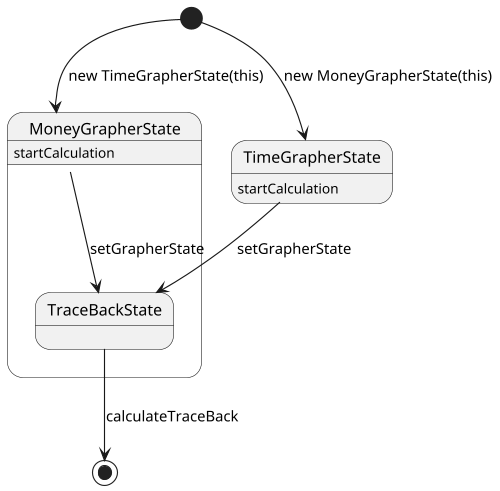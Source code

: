 @startuml
scale 500 width
[*] --> MoneyGrapherState : new TimeGrapherState(this)
[*] --> TimeGrapherState : new MoneyGrapherState(this)

state MoneyGrapherState{
    MoneyGrapherState --> TraceBackState : setGrapherState
}
MoneyGrapherState : startCalculation


state TimeGrapherState{
    TimeGrapherState --> TraceBackState : setGrapherState
}
TimeGrapherState : startCalculation

state TraceBackState{

}

TraceBackState --> [*] : calculateTraceBack


@enduml